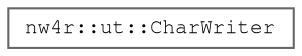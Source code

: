 digraph "Graphical Class Hierarchy"
{
 // LATEX_PDF_SIZE
  bgcolor="transparent";
  edge [fontname=FreeMono,fontsize=10,labelfontname=FreeMono,labelfontsize=10];
  node [fontname=FreeMono,fontsize=10,shape=box,height=0.2,width=0.4];
  rankdir="LR";
  Node0 [label="nw4r::ut::CharWriter",height=0.2,width=0.4,color="grey40", fillcolor="white", style="filled",URL="$classnw4r_1_1ut_1_1_char_writer.html",tooltip=" "];
}

